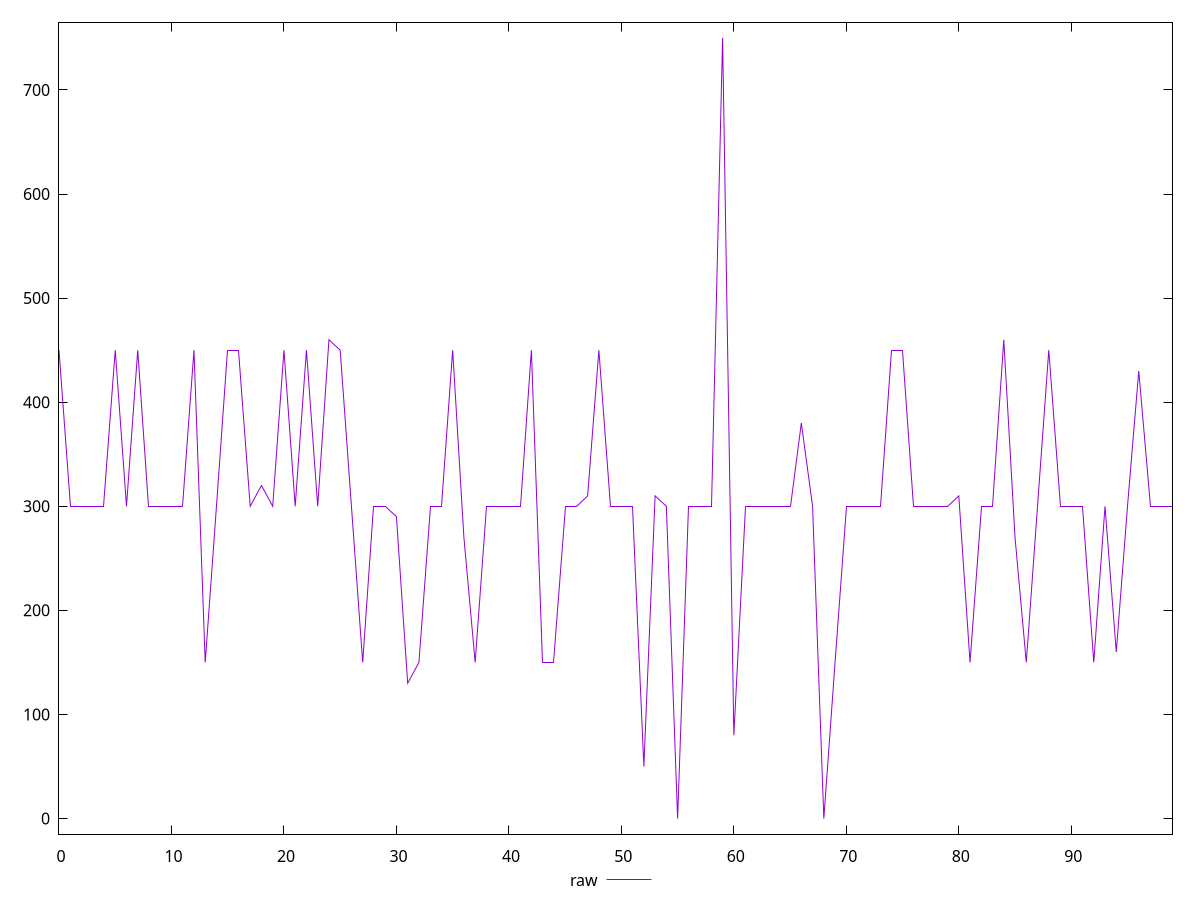 reset

$raw <<EOF
0 450
1 300
2 300
3 300
4 300
5 450
6 300
7 450
8 300
9 300
10 300
11 300
12 450
13 150
14 300
15 450
16 450
17 300
18 320
19 300
20 450
21 300
22 450
23 300
24 460
25 450
26 300
27 150
28 300
29 300
30 290
31 130
32 150
33 300
34 300
35 450
36 270
37 150
38 300
39 300
40 300
41 300
42 450
43 150
44 150
45 300
46 300
47 310
48 450
49 300
50 300
51 300
52 50
53 310
54 300
55 0
56 300
57 300
58 300
59 750
60 80
61 300
62 300
63 300
64 300
65 300
66 380
67 300
68 0
69 150
70 300
71 300
72 300
73 300
74 450
75 450
76 300
77 300
78 300
79 300
80 310
81 150
82 300
83 300
84 460
85 270
86 150
87 300
88 450
89 300
90 300
91 300
92 150
93 300
94 160
95 300
96 430
97 300
98 300
99 300
EOF

set key outside below
set xrange [0:99]
set yrange [-15:765]
set trange [-15:765]
set terminal svg size 640, 500 enhanced background rgb 'white'
set output "report_00013_2021-02-09T12-04-24.940Z/unused-css-rules/samples/pages+cached+noadtech+nomedia/raw/values.svg"

plot $raw title "raw" with line

reset
